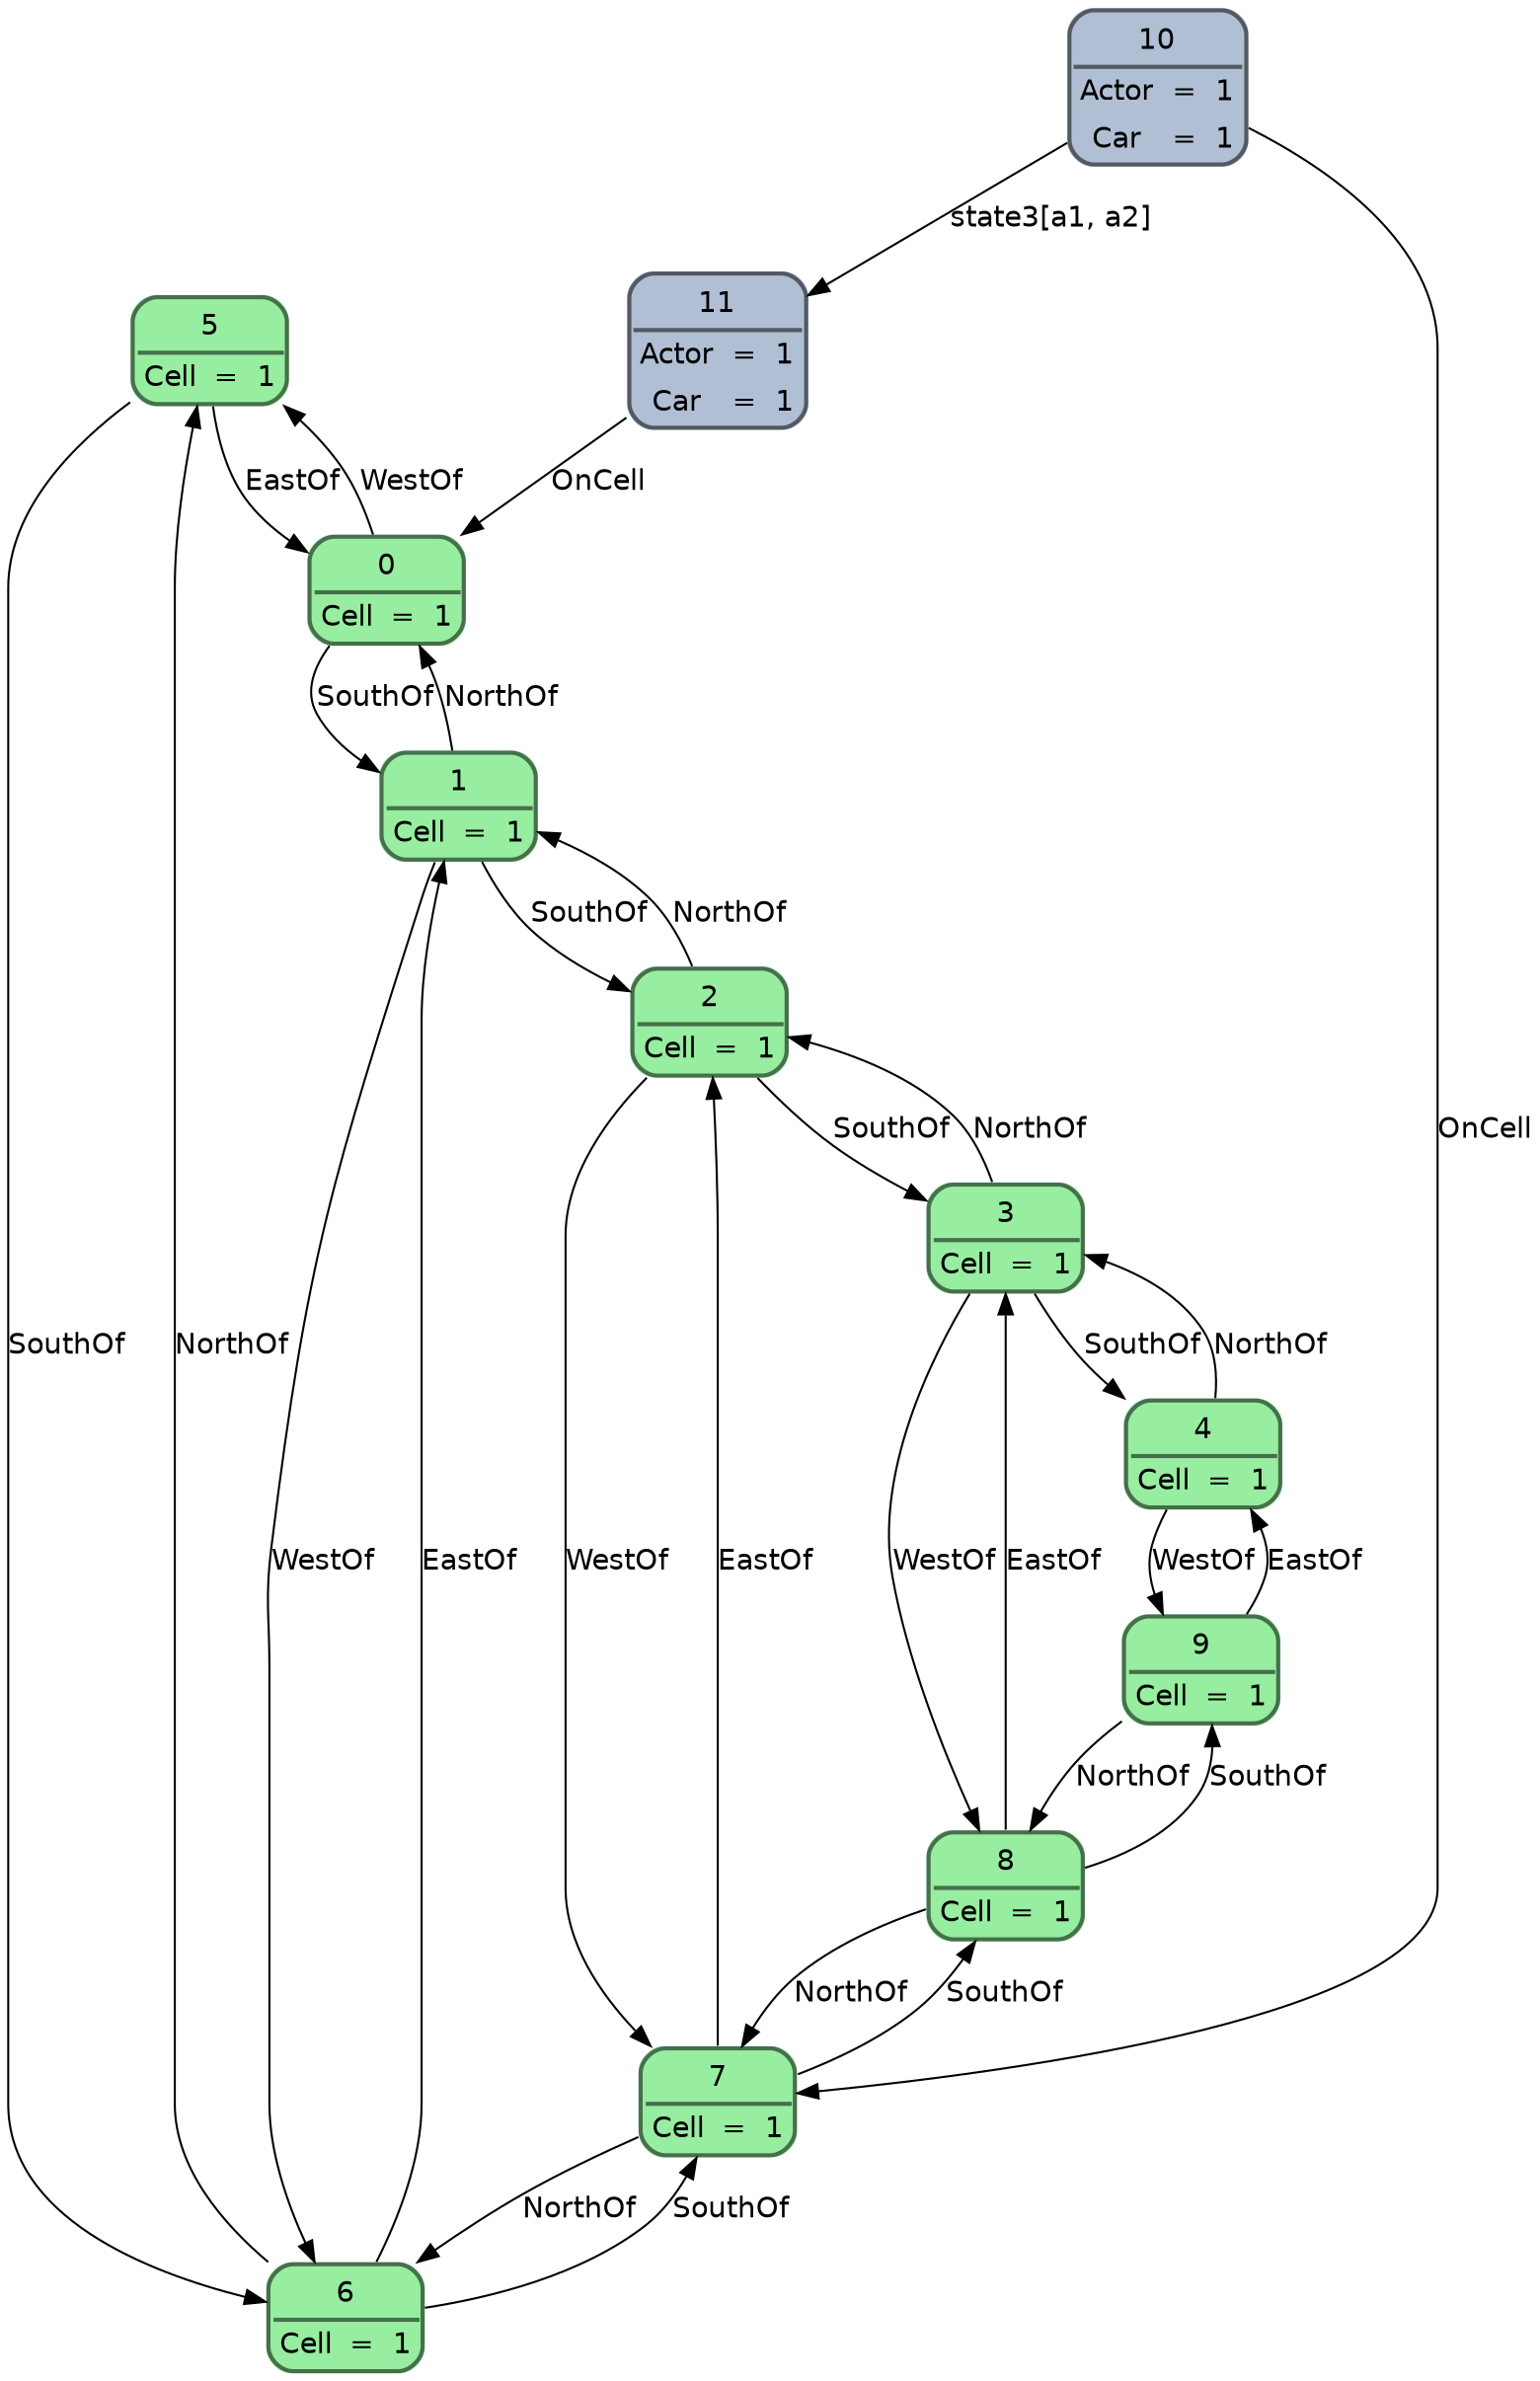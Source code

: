digraph model {
node [
	style="filled, rounded"
	shape=plain
	pencolor="#00000088"
	fontname="Helvetica"
]
edge [
	labeldistance=3
	fontname="Helvetica"
]
5 -> 0 [
	style=solid
	color=black
	fontcolor=black
	label="EastOf"]
6 -> 1 [
	style=solid
	color=black
	fontcolor=black
	label="EastOf"]
7 -> 2 [
	style=solid
	color=black
	fontcolor=black
	label="EastOf"]
8 -> 3 [
	style=solid
	color=black
	fontcolor=black
	label="EastOf"]
9 -> 4 [
	style=solid
	color=black
	fontcolor=black
	label="EastOf"]
11 -> 0 [
	style=solid
	color=black
	fontcolor=black
	label="OnCell"]
10 -> 7 [
	style=solid
	color=black
	fontcolor=black
	label="OnCell"]
0 -> 5 [
	style=solid
	color=black
	fontcolor=black
	label="WestOf"]
1 -> 6 [
	style=solid
	color=black
	fontcolor=black
	label="WestOf"]
2 -> 7 [
	style=solid
	color=black
	fontcolor=black
	label="WestOf"]
3 -> 8 [
	style=solid
	color=black
	fontcolor=black
	label="WestOf"]
4 -> 9 [
	style=solid
	color=black
	fontcolor=black
	label="WestOf"]
0 -> 1 [
	style=solid
	color=black
	fontcolor=black
	label="SouthOf"]
1 -> 2 [
	style=solid
	color=black
	fontcolor=black
	label="SouthOf"]
2 -> 3 [
	style=solid
	color=black
	fontcolor=black
	label="SouthOf"]
3 -> 4 [
	style=solid
	color=black
	fontcolor=black
	label="SouthOf"]
5 -> 6 [
	style=solid
	color=black
	fontcolor=black
	label="SouthOf"]
6 -> 7 [
	style=solid
	color=black
	fontcolor=black
	label="SouthOf"]
7 -> 8 [
	style=solid
	color=black
	fontcolor=black
	label="SouthOf"]
8 -> 9 [
	style=solid
	color=black
	fontcolor=black
	label="SouthOf"]
10 -> 11 [
	style=solid
	color=black
	fontcolor=black
	label="state3[a1, a2]"]
1 -> 0 [
	style=solid
	color=black
	fontcolor=black
	label="NorthOf"]
2 -> 1 [
	style=solid
	color=black
	fontcolor=black
	label="NorthOf"]
3 -> 2 [
	style=solid
	color=black
	fontcolor=black
	label="NorthOf"]
4 -> 3 [
	style=solid
	color=black
	fontcolor=black
	label="NorthOf"]
6 -> 5 [
	style=solid
	color=black
	fontcolor=black
	label="NorthOf"]
7 -> 6 [
	style=solid
	color=black
	fontcolor=black
	label="NorthOf"]
8 -> 7 [
	style=solid
	color=black
	fontcolor=black
	label="NorthOf"]
9 -> 8 [
	style=solid
	color=black
	fontcolor=black
	label="NorthOf"]
1 [
	fillcolor="#97eda0"
	label=<<TABLE CELLSPACING="0" BORDER="2" CELLBORDER="0" CELLPADDING="4" STYLE="ROUNDED">
		<TR><TD COLSPAN="3" BORDER="2" SIDES="B">1</TD></TR>
		<TR><TD><FONT COLOR="black">Cell</FONT></TD><TD><FONT COLOR="black">=</FONT></TD><TD><FONT COLOR="black">1</FONT></TD></TR>
		</TABLE>>
]
2 [
	fillcolor="#97eda0"
	label=<<TABLE CELLSPACING="0" BORDER="2" CELLBORDER="0" CELLPADDING="4" STYLE="ROUNDED">
		<TR><TD COLSPAN="3" BORDER="2" SIDES="B">2</TD></TR>
		<TR><TD><FONT COLOR="black">Cell</FONT></TD><TD><FONT COLOR="black">=</FONT></TD><TD><FONT COLOR="black">1</FONT></TD></TR>
		</TABLE>>
]
3 [
	fillcolor="#97eda0"
	label=<<TABLE CELLSPACING="0" BORDER="2" CELLBORDER="0" CELLPADDING="4" STYLE="ROUNDED">
		<TR><TD COLSPAN="3" BORDER="2" SIDES="B">3</TD></TR>
		<TR><TD><FONT COLOR="black">Cell</FONT></TD><TD><FONT COLOR="black">=</FONT></TD><TD><FONT COLOR="black">1</FONT></TD></TR>
		</TABLE>>
]
4 [
	fillcolor="#97eda0"
	label=<<TABLE CELLSPACING="0" BORDER="2" CELLBORDER="0" CELLPADDING="4" STYLE="ROUNDED">
		<TR><TD COLSPAN="3" BORDER="2" SIDES="B">4</TD></TR>
		<TR><TD><FONT COLOR="black">Cell</FONT></TD><TD><FONT COLOR="black">=</FONT></TD><TD><FONT COLOR="black">1</FONT></TD></TR>
		</TABLE>>
]
5 [
	fillcolor="#97eda0"
	label=<<TABLE CELLSPACING="0" BORDER="2" CELLBORDER="0" CELLPADDING="4" STYLE="ROUNDED">
		<TR><TD COLSPAN="3" BORDER="2" SIDES="B">5</TD></TR>
		<TR><TD><FONT COLOR="black">Cell</FONT></TD><TD><FONT COLOR="black">=</FONT></TD><TD><FONT COLOR="black">1</FONT></TD></TR>
		</TABLE>>
]
6 [
	fillcolor="#97eda0"
	label=<<TABLE CELLSPACING="0" BORDER="2" CELLBORDER="0" CELLPADDING="4" STYLE="ROUNDED">
		<TR><TD COLSPAN="3" BORDER="2" SIDES="B">6</TD></TR>
		<TR><TD><FONT COLOR="black">Cell</FONT></TD><TD><FONT COLOR="black">=</FONT></TD><TD><FONT COLOR="black">1</FONT></TD></TR>
		</TABLE>>
]
7 [
	fillcolor="#97eda0"
	label=<<TABLE CELLSPACING="0" BORDER="2" CELLBORDER="0" CELLPADDING="4" STYLE="ROUNDED">
		<TR><TD COLSPAN="3" BORDER="2" SIDES="B">7</TD></TR>
		<TR><TD><FONT COLOR="black">Cell</FONT></TD><TD><FONT COLOR="black">=</FONT></TD><TD><FONT COLOR="black">1</FONT></TD></TR>
		</TABLE>>
]
8 [
	fillcolor="#97eda0"
	label=<<TABLE CELLSPACING="0" BORDER="2" CELLBORDER="0" CELLPADDING="4" STYLE="ROUNDED">
		<TR><TD COLSPAN="3" BORDER="2" SIDES="B">8</TD></TR>
		<TR><TD><FONT COLOR="black">Cell</FONT></TD><TD><FONT COLOR="black">=</FONT></TD><TD><FONT COLOR="black">1</FONT></TD></TR>
		</TABLE>>
]
9 [
	fillcolor="#97eda0"
	label=<<TABLE CELLSPACING="0" BORDER="2" CELLBORDER="0" CELLPADDING="4" STYLE="ROUNDED">
		<TR><TD COLSPAN="3" BORDER="2" SIDES="B">9</TD></TR>
		<TR><TD><FONT COLOR="black">Cell</FONT></TD><TD><FONT COLOR="black">=</FONT></TD><TD><FONT COLOR="black">1</FONT></TD></TR>
		</TABLE>>
]
10 [
	fillcolor="#b0bfd3"
	label=<<TABLE CELLSPACING="0" BORDER="2" CELLBORDER="0" CELLPADDING="4" STYLE="ROUNDED">
		<TR><TD COLSPAN="3" BORDER="2" SIDES="B">10</TD></TR>
		<TR><TD><FONT COLOR="black">Actor</FONT></TD><TD><FONT COLOR="black">=</FONT></TD><TD><FONT COLOR="black">1</FONT></TD></TR>
		<TR><TD><FONT COLOR="black">Car</FONT></TD><TD><FONT COLOR="black">=</FONT></TD><TD><FONT COLOR="black">1</FONT></TD></TR>
		</TABLE>>
]
11 [
	fillcolor="#b0bfd3"
	label=<<TABLE CELLSPACING="0" BORDER="2" CELLBORDER="0" CELLPADDING="4" STYLE="ROUNDED">
		<TR><TD COLSPAN="3" BORDER="2" SIDES="B">11</TD></TR>
		<TR><TD><FONT COLOR="black">Actor</FONT></TD><TD><FONT COLOR="black">=</FONT></TD><TD><FONT COLOR="black">1</FONT></TD></TR>
		<TR><TD><FONT COLOR="black">Car</FONT></TD><TD><FONT COLOR="black">=</FONT></TD><TD><FONT COLOR="black">1</FONT></TD></TR>
		</TABLE>>
]
0 [
	fillcolor="#97eda0"
	label=<<TABLE CELLSPACING="0" BORDER="2" CELLBORDER="0" CELLPADDING="4" STYLE="ROUNDED">
		<TR><TD COLSPAN="3" BORDER="2" SIDES="B">0</TD></TR>
		<TR><TD><FONT COLOR="black">Cell</FONT></TD><TD><FONT COLOR="black">=</FONT></TD><TD><FONT COLOR="black">1</FONT></TD></TR>
		</TABLE>>
]
}